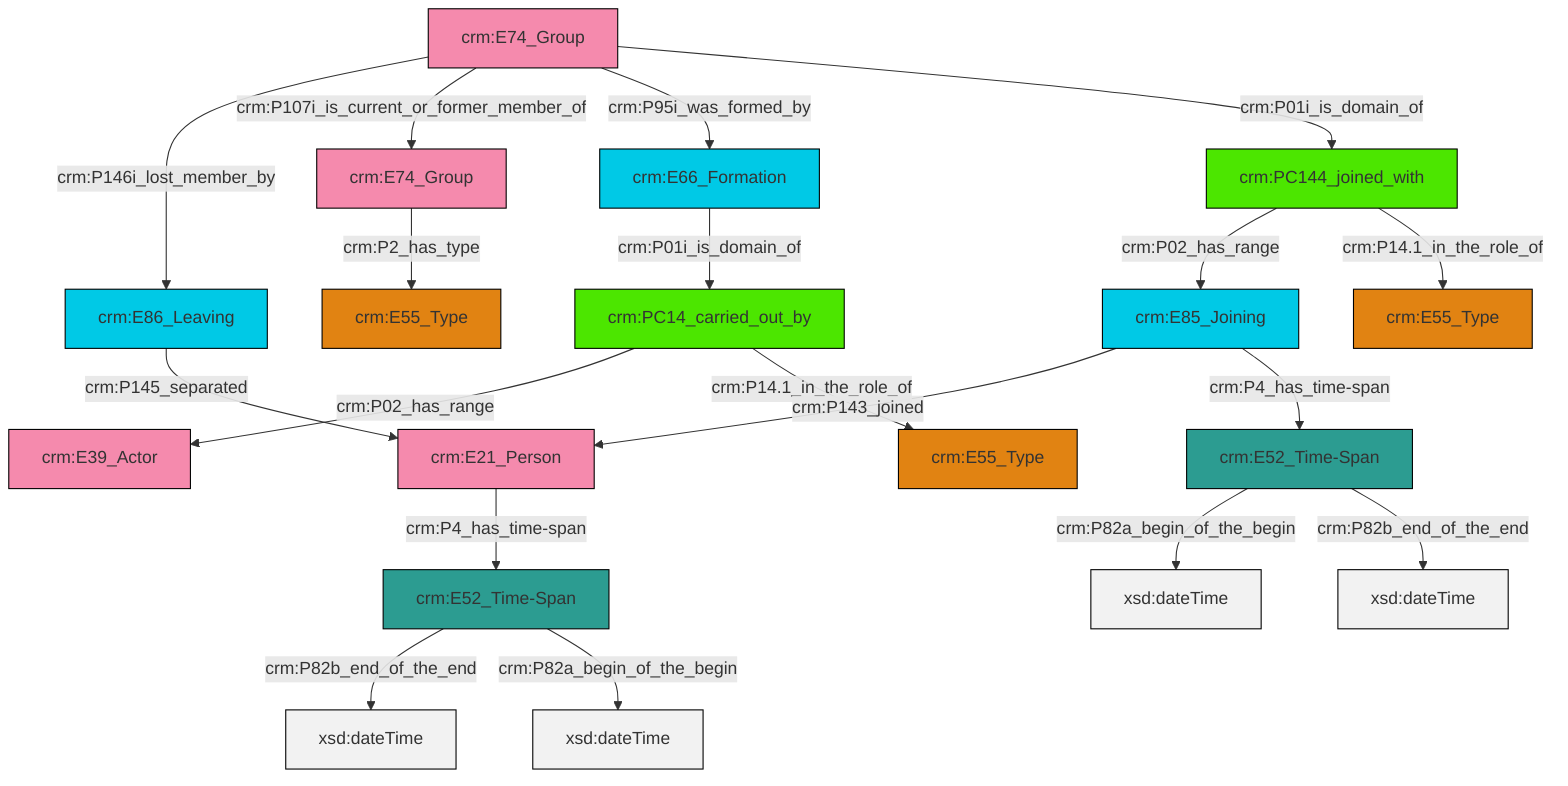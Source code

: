 graph TD
classDef Literal fill:#f2f2f2,stroke:#000000;
classDef CRM_Entity fill:#FFFFFF,stroke:#000000;
classDef Temporal_Entity fill:#00C9E6, stroke:#000000;
classDef Type fill:#E18312, stroke:#000000;
classDef Time-Span fill:#2C9C91, stroke:#000000;
classDef Appellation fill:#FFEB7F, stroke:#000000;
classDef Place fill:#008836, stroke:#000000;
classDef Persistent_Item fill:#B266B2, stroke:#000000;
classDef Conceptual_Object fill:#FFD700, stroke:#000000;
classDef Physical_Thing fill:#D2B48C, stroke:#000000;
classDef Actor fill:#f58aad, stroke:#000000;
classDef PC_Classes fill:#4ce600, stroke:#000000;
classDef Multi fill:#cccccc,stroke:#000000;

0["crm:PC14_carried_out_by"]:::PC_Classes -->|crm:P02_has_range| 1["crm:E39_Actor"]:::Actor
9["crm:PC144_joined_with"]:::PC_Classes -->|crm:P02_has_range| 3["crm:E85_Joining"]:::Temporal_Entity
0["crm:PC14_carried_out_by"]:::PC_Classes -->|crm:P14.1_in_the_role_of| 10["crm:E55_Type"]:::Type
3["crm:E85_Joining"]:::Temporal_Entity -->|crm:P143_joined| 11["crm:E21_Person"]:::Actor
12["crm:E74_Group"]:::Actor -->|crm:P146i_lost_member_by| 13["crm:E86_Leaving"]:::Temporal_Entity
12["crm:E74_Group"]:::Actor -->|crm:P107i_is_current_or_former_member_of| 16["crm:E74_Group"]:::Actor
12["crm:E74_Group"]:::Actor -->|crm:P95i_was_formed_by| 14["crm:E66_Formation"]:::Temporal_Entity
16["crm:E74_Group"]:::Actor -->|crm:P2_has_type| 7["crm:E55_Type"]:::Type
11["crm:E21_Person"]:::Actor -->|crm:P4_has_time-span| 18["crm:E52_Time-Span"]:::Time-Span
9["crm:PC144_joined_with"]:::PC_Classes -->|crm:P14.1_in_the_role_of| 19["crm:E55_Type"]:::Type
18["crm:E52_Time-Span"]:::Time-Span -->|crm:P82b_end_of_the_end| 21[xsd:dateTime]:::Literal
18["crm:E52_Time-Span"]:::Time-Span -->|crm:P82a_begin_of_the_begin| 30[xsd:dateTime]:::Literal
3["crm:E85_Joining"]:::Temporal_Entity -->|crm:P4_has_time-span| 5["crm:E52_Time-Span"]:::Time-Span
5["crm:E52_Time-Span"]:::Time-Span -->|crm:P82a_begin_of_the_begin| 31[xsd:dateTime]:::Literal
5["crm:E52_Time-Span"]:::Time-Span -->|crm:P82b_end_of_the_end| 32[xsd:dateTime]:::Literal
12["crm:E74_Group"]:::Actor -->|crm:P01i_is_domain_of| 9["crm:PC144_joined_with"]:::PC_Classes
14["crm:E66_Formation"]:::Temporal_Entity -->|crm:P01i_is_domain_of| 0["crm:PC14_carried_out_by"]:::PC_Classes
13["crm:E86_Leaving"]:::Temporal_Entity -->|crm:P145_separated| 11["crm:E21_Person"]:::Actor